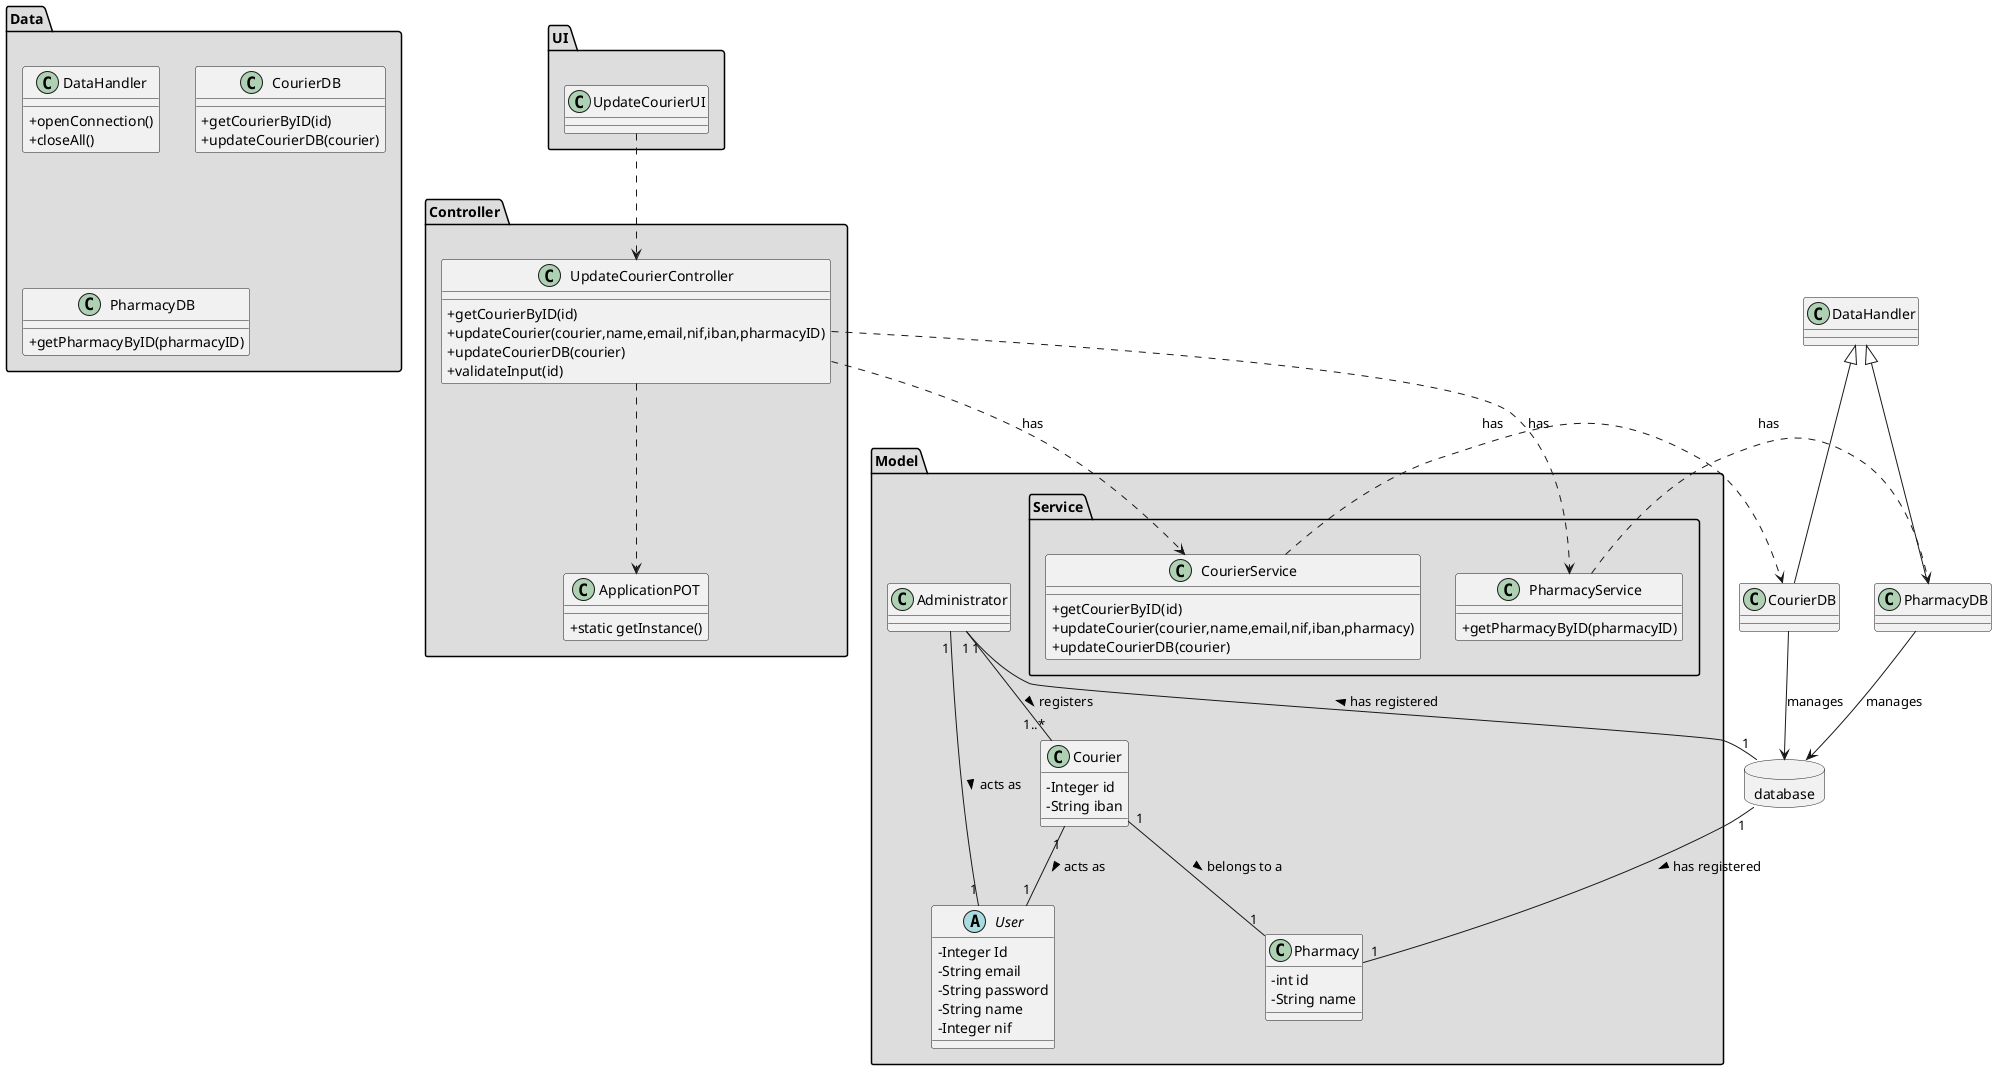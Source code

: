 @startuml
skinparam classAttributeIconSize 0

package "UI" #DDDDDD{
class UpdateCourierUI {

}
}
package "Controller" #DDDDDD {
class UpdateCourierController{
+getCourierByID(id)
+updateCourier(courier,name,email,nif,iban,pharmacyID)
+updateCourierDB(courier)
+validateInput(id)
}

class ApplicationPOT
{
  +static getInstance()
}
}


package "Model" #DDDDDD {
package "Service" #DDDDDD {
   class CourierService{
          +getCourierByID(id)
          +updateCourier(courier,name,email,nif,iban,pharmacy)
          +updateCourierDB(courier)
      }

      class PharmacyService{
                +getPharmacyByID(pharmacyID)
            }
 }
}

package "Model" #DDDDDD {
abstract class User{
-Integer Id
-String email
-String password
-String name
-Integer nif
}

class Courier {
      -Integer id
      -String iban
}

class Administrator {
}


class Pharmacy{
-   int id
-   String name
}


}

package "Data" #DDDDDD {
class DataHandler{
    +openConnection()
    +closeAll()
}

class CourierDB{
 +getCourierByID(id)
 +updateCourierDB(courier)
  }

  class PharmacyDB{
   +getPharmacyByID(pharmacyID)
    }
}
database database{

}
class CourierDB extends DataHandler
class PharmacyDB extends DataHandler

UpdateCourierController ..> ApplicationPOT
UpdateCourierUI ..> UpdateCourierController
UpdateCourierController ..> CourierService : has
UpdateCourierController ..> PharmacyService : has
CourierService ..> CourierDB : has
PharmacyService ..> PharmacyDB : has
CourierDB --> database : manages
PharmacyDB --> database : manages

database "1" -- "1" Administrator : has registered >
database "1" -- "1" Pharmacy : has registered >
Administrator "1" -- "1..*" Courier : registers >
Courier "1" -- "1" User: acts as  >
Courier "1" -- "1" Pharmacy: belongs to a  >
Administrator "1" -- "1" User: acts as  >

@enduml